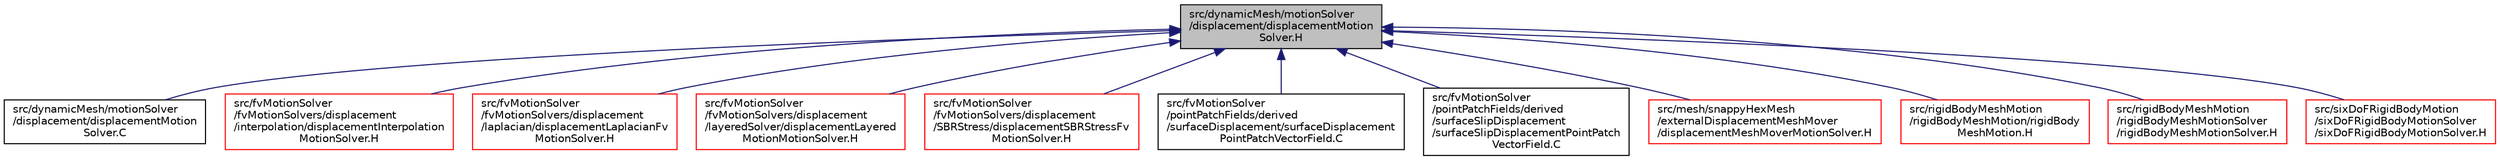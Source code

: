 digraph "src/dynamicMesh/motionSolver/displacement/displacementMotionSolver.H"
{
  bgcolor="transparent";
  edge [fontname="Helvetica",fontsize="10",labelfontname="Helvetica",labelfontsize="10"];
  node [fontname="Helvetica",fontsize="10",shape=record];
  Node297 [label="src/dynamicMesh/motionSolver\l/displacement/displacementMotion\lSolver.H",height=0.2,width=0.4,color="black", fillcolor="grey75", style="filled", fontcolor="black"];
  Node297 -> Node298 [dir="back",color="midnightblue",fontsize="10",style="solid",fontname="Helvetica"];
  Node298 [label="src/dynamicMesh/motionSolver\l/displacement/displacementMotion\lSolver.C",height=0.2,width=0.4,color="black",URL="$a00626.html"];
  Node297 -> Node299 [dir="back",color="midnightblue",fontsize="10",style="solid",fontname="Helvetica"];
  Node299 [label="src/fvMotionSolver\l/fvMotionSolvers/displacement\l/interpolation/displacementInterpolation\lMotionSolver.H",height=0.2,width=0.4,color="red",URL="$a05030.html"];
  Node297 -> Node301 [dir="back",color="midnightblue",fontsize="10",style="solid",fontname="Helvetica"];
  Node301 [label="src/fvMotionSolver\l/fvMotionSolvers/displacement\l/laplacian/displacementLaplacianFv\lMotionSolver.H",height=0.2,width=0.4,color="red",URL="$a05036.html"];
  Node297 -> Node303 [dir="back",color="midnightblue",fontsize="10",style="solid",fontname="Helvetica"];
  Node303 [label="src/fvMotionSolver\l/fvMotionSolvers/displacement\l/layeredSolver/displacementLayered\lMotionMotionSolver.H",height=0.2,width=0.4,color="red",URL="$a05042.html"];
  Node297 -> Node305 [dir="back",color="midnightblue",fontsize="10",style="solid",fontname="Helvetica"];
  Node305 [label="src/fvMotionSolver\l/fvMotionSolvers/displacement\l/SBRStress/displacementSBRStressFv\lMotionSolver.H",height=0.2,width=0.4,color="red",URL="$a05057.html"];
  Node297 -> Node307 [dir="back",color="midnightblue",fontsize="10",style="solid",fontname="Helvetica"];
  Node307 [label="src/fvMotionSolver\l/pointPatchFields/derived\l/surfaceDisplacement/surfaceDisplacement\lPointPatchVectorField.C",height=0.2,width=0.4,color="black",URL="$a05192.html"];
  Node297 -> Node308 [dir="back",color="midnightblue",fontsize="10",style="solid",fontname="Helvetica"];
  Node308 [label="src/fvMotionSolver\l/pointPatchFields/derived\l/surfaceSlipDisplacement\l/surfaceSlipDisplacementPointPatch\lVectorField.C",height=0.2,width=0.4,color="black",URL="$a05198.html"];
  Node297 -> Node309 [dir="back",color="midnightblue",fontsize="10",style="solid",fontname="Helvetica"];
  Node309 [label="src/mesh/snappyHexMesh\l/externalDisplacementMeshMover\l/displacementMeshMoverMotionSolver.H",height=0.2,width=0.4,color="red",URL="$a07706.html"];
  Node297 -> Node311 [dir="back",color="midnightblue",fontsize="10",style="solid",fontname="Helvetica"];
  Node311 [label="src/rigidBodyMeshMotion\l/rigidBodyMeshMotion/rigidBody\lMeshMotion.H",height=0.2,width=0.4,color="red",URL="$a14837.html"];
  Node297 -> Node313 [dir="back",color="midnightblue",fontsize="10",style="solid",fontname="Helvetica"];
  Node313 [label="src/rigidBodyMeshMotion\l/rigidBodyMeshMotionSolver\l/rigidBodyMeshMotionSolver.H",height=0.2,width=0.4,color="red",URL="$a14843.html"];
  Node297 -> Node315 [dir="back",color="midnightblue",fontsize="10",style="solid",fontname="Helvetica"];
  Node315 [label="src/sixDoFRigidBodyMotion\l/sixDoFRigidBodyMotionSolver\l/sixDoFRigidBodyMotionSolver.H",height=0.2,width=0.4,color="red",URL="$a15344.html"];
}
